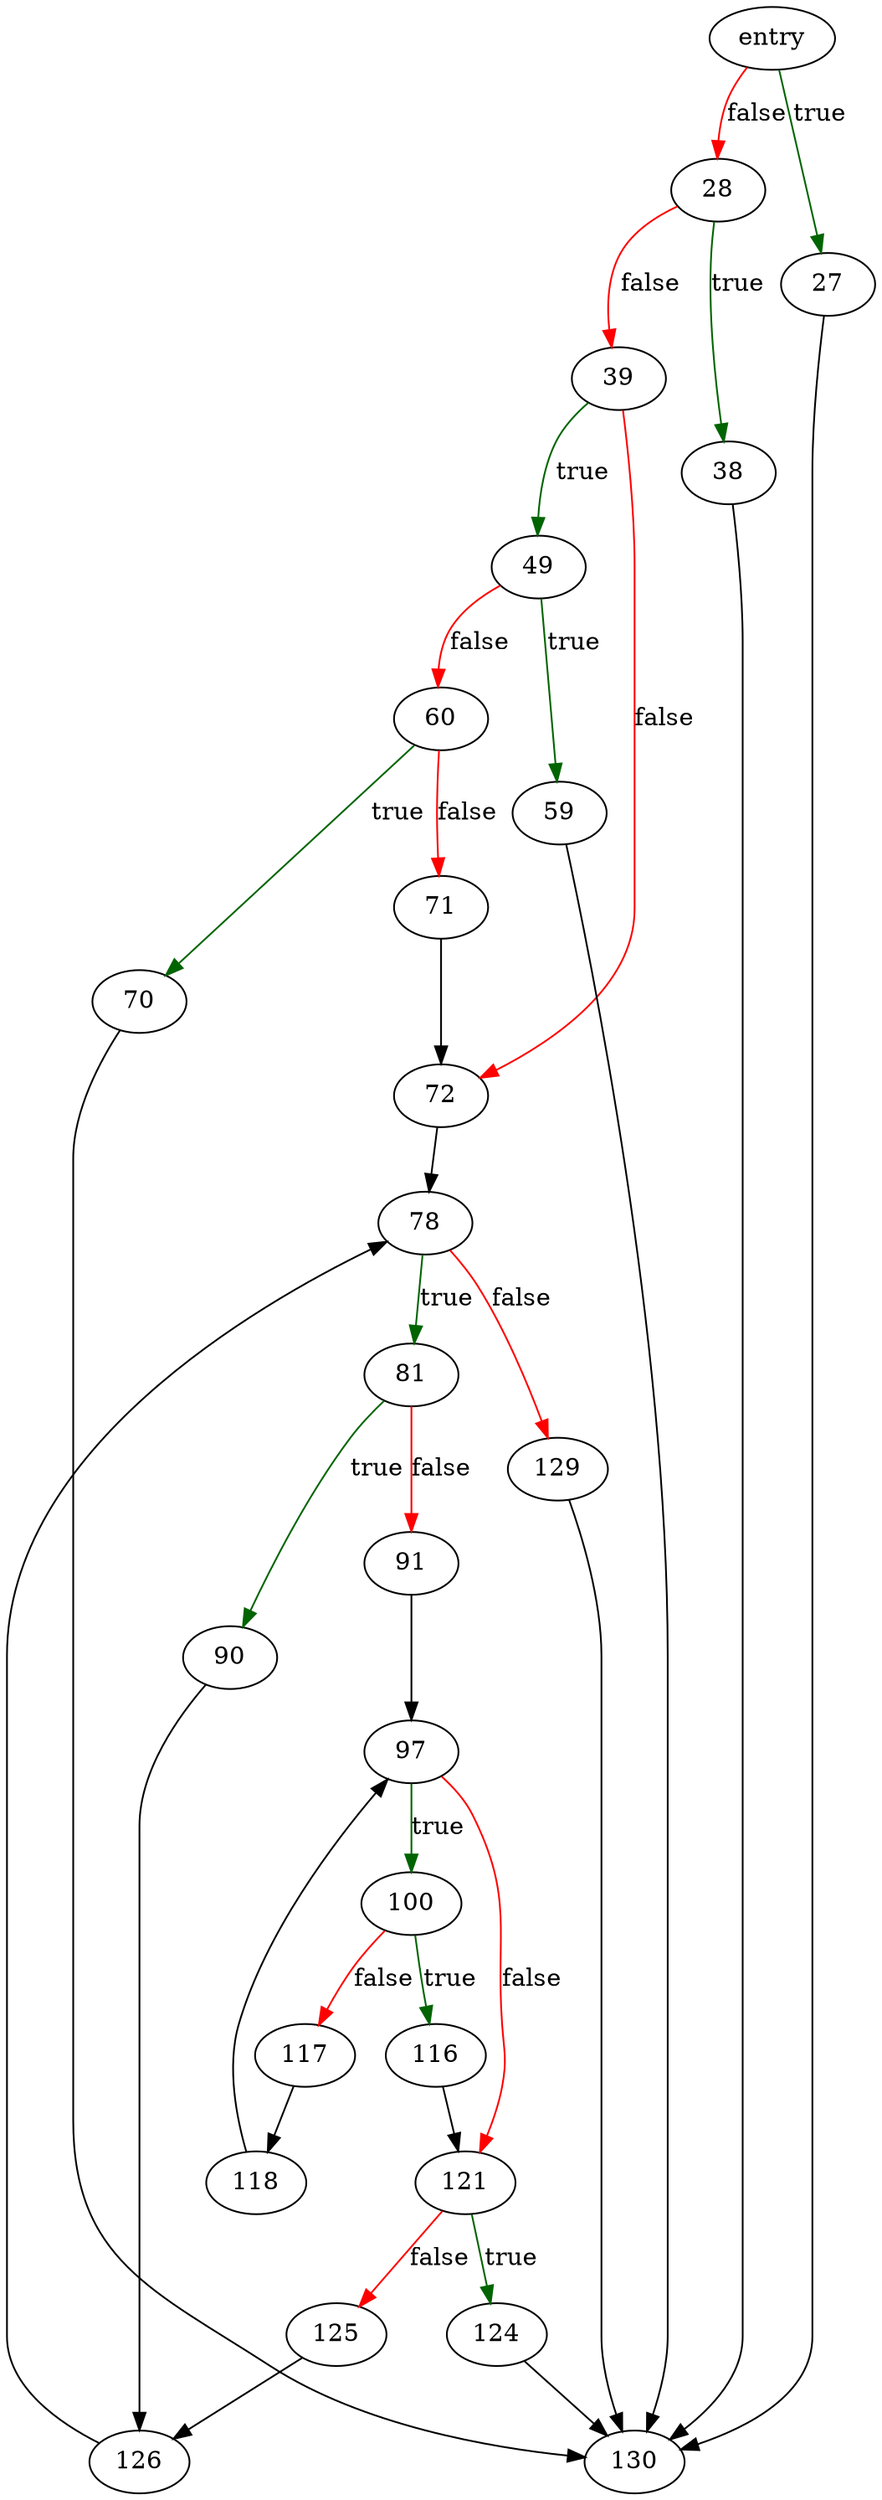 digraph "whereLoopCheaperProperSubset" {
	// Node definitions.
	2 [label=entry];
	27;
	28;
	38;
	39;
	49;
	59;
	60;
	70;
	71;
	72;
	78;
	81;
	90;
	91;
	97;
	100;
	116;
	117;
	118;
	121;
	124;
	125;
	126;
	129;
	130;

	// Edge definitions.
	2 -> 27 [
		color=darkgreen
		label=true
	];
	2 -> 28 [
		color=red
		label=false
	];
	27 -> 130;
	28 -> 38 [
		color=darkgreen
		label=true
	];
	28 -> 39 [
		color=red
		label=false
	];
	38 -> 130;
	39 -> 49 [
		color=darkgreen
		label=true
	];
	39 -> 72 [
		color=red
		label=false
	];
	49 -> 59 [
		color=darkgreen
		label=true
	];
	49 -> 60 [
		color=red
		label=false
	];
	59 -> 130;
	60 -> 70 [
		color=darkgreen
		label=true
	];
	60 -> 71 [
		color=red
		label=false
	];
	70 -> 130;
	71 -> 72;
	72 -> 78;
	78 -> 81 [
		color=darkgreen
		label=true
	];
	78 -> 129 [
		color=red
		label=false
	];
	81 -> 90 [
		color=darkgreen
		label=true
	];
	81 -> 91 [
		color=red
		label=false
	];
	90 -> 126;
	91 -> 97;
	97 -> 100 [
		color=darkgreen
		label=true
	];
	97 -> 121 [
		color=red
		label=false
	];
	100 -> 116 [
		color=darkgreen
		label=true
	];
	100 -> 117 [
		color=red
		label=false
	];
	116 -> 121;
	117 -> 118;
	118 -> 97;
	121 -> 124 [
		color=darkgreen
		label=true
	];
	121 -> 125 [
		color=red
		label=false
	];
	124 -> 130;
	125 -> 126;
	126 -> 78;
	129 -> 130;
}